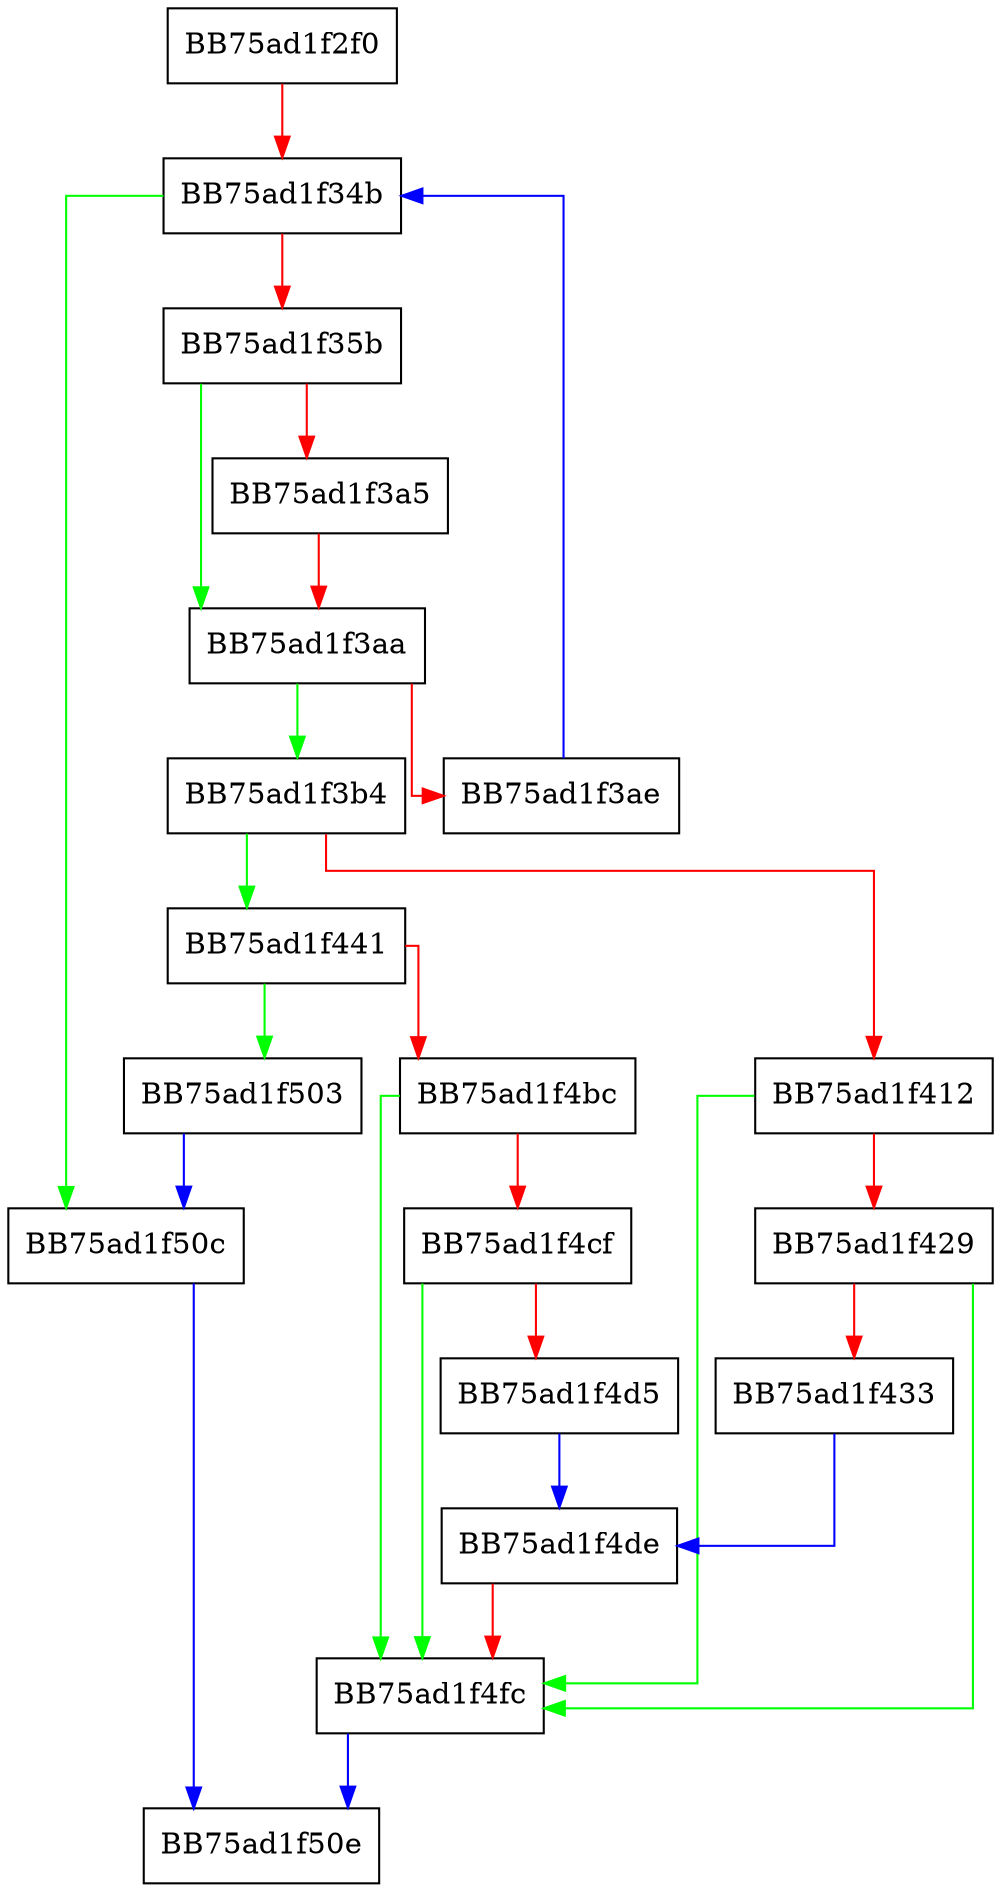digraph DetectImports {
  node [shape="box"];
  graph [splines=ortho];
  BB75ad1f2f0 -> BB75ad1f34b [color="red"];
  BB75ad1f34b -> BB75ad1f50c [color="green"];
  BB75ad1f34b -> BB75ad1f35b [color="red"];
  BB75ad1f35b -> BB75ad1f3aa [color="green"];
  BB75ad1f35b -> BB75ad1f3a5 [color="red"];
  BB75ad1f3a5 -> BB75ad1f3aa [color="red"];
  BB75ad1f3aa -> BB75ad1f3b4 [color="green"];
  BB75ad1f3aa -> BB75ad1f3ae [color="red"];
  BB75ad1f3ae -> BB75ad1f34b [color="blue"];
  BB75ad1f3b4 -> BB75ad1f441 [color="green"];
  BB75ad1f3b4 -> BB75ad1f412 [color="red"];
  BB75ad1f412 -> BB75ad1f4fc [color="green"];
  BB75ad1f412 -> BB75ad1f429 [color="red"];
  BB75ad1f429 -> BB75ad1f4fc [color="green"];
  BB75ad1f429 -> BB75ad1f433 [color="red"];
  BB75ad1f433 -> BB75ad1f4de [color="blue"];
  BB75ad1f441 -> BB75ad1f503 [color="green"];
  BB75ad1f441 -> BB75ad1f4bc [color="red"];
  BB75ad1f4bc -> BB75ad1f4fc [color="green"];
  BB75ad1f4bc -> BB75ad1f4cf [color="red"];
  BB75ad1f4cf -> BB75ad1f4fc [color="green"];
  BB75ad1f4cf -> BB75ad1f4d5 [color="red"];
  BB75ad1f4d5 -> BB75ad1f4de [color="blue"];
  BB75ad1f4de -> BB75ad1f4fc [color="red"];
  BB75ad1f4fc -> BB75ad1f50e [color="blue"];
  BB75ad1f503 -> BB75ad1f50c [color="blue"];
  BB75ad1f50c -> BB75ad1f50e [color="blue"];
}